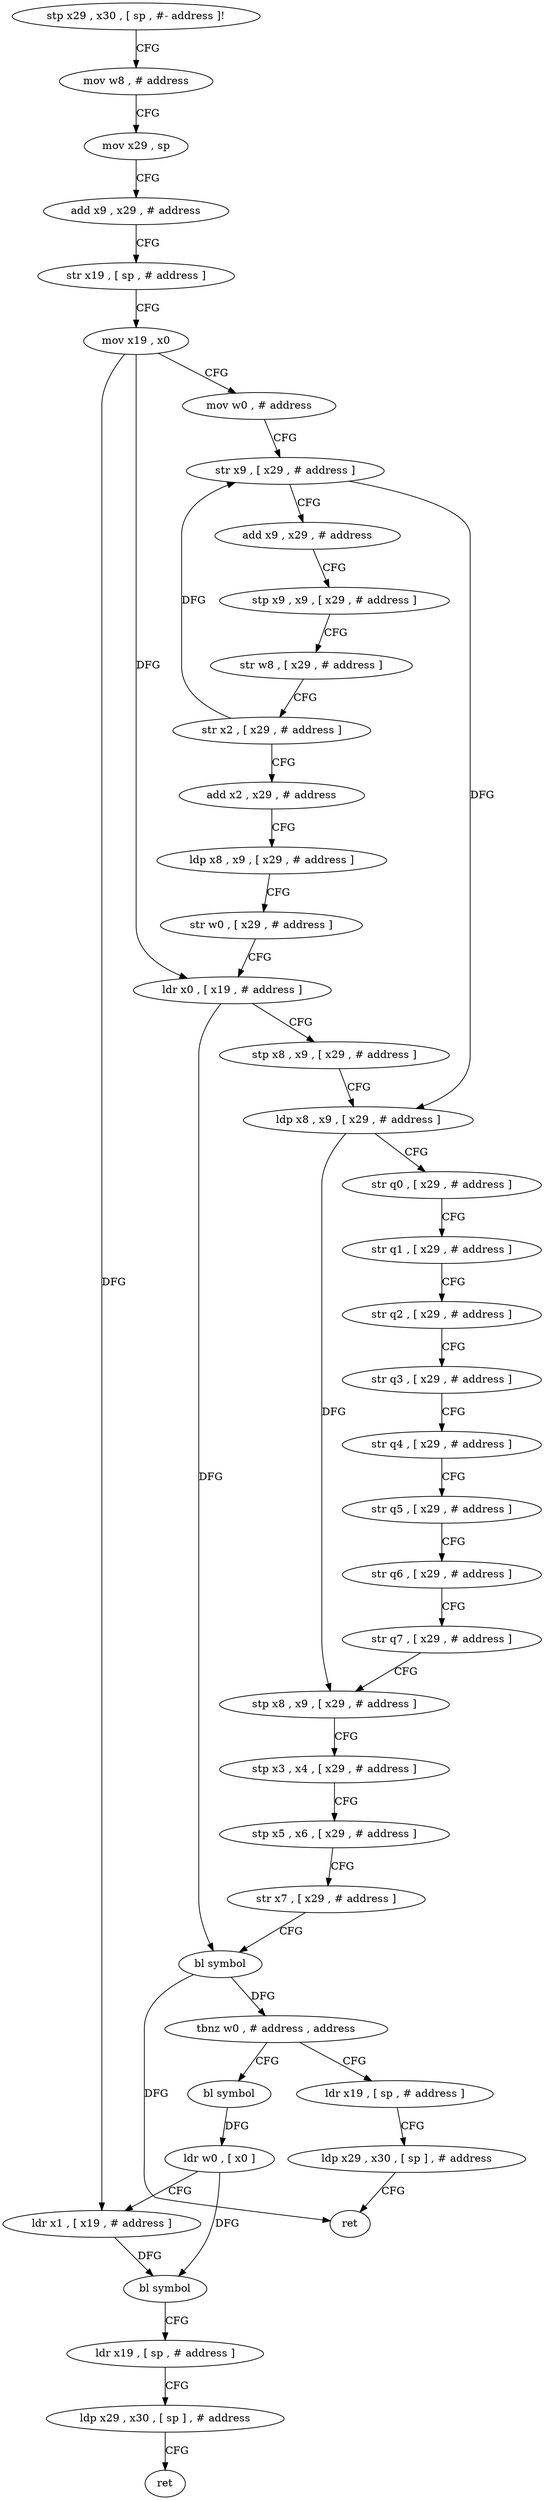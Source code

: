 digraph "func" {
"4249464" [label = "stp x29 , x30 , [ sp , #- address ]!" ]
"4249468" [label = "mov w8 , # address" ]
"4249472" [label = "mov x29 , sp" ]
"4249476" [label = "add x9 , x29 , # address" ]
"4249480" [label = "str x19 , [ sp , # address ]" ]
"4249484" [label = "mov x19 , x0" ]
"4249488" [label = "mov w0 , # address" ]
"4249492" [label = "str x9 , [ x29 , # address ]" ]
"4249496" [label = "add x9 , x29 , # address" ]
"4249500" [label = "stp x9 , x9 , [ x29 , # address ]" ]
"4249504" [label = "str w8 , [ x29 , # address ]" ]
"4249508" [label = "str x2 , [ x29 , # address ]" ]
"4249512" [label = "add x2 , x29 , # address" ]
"4249516" [label = "ldp x8 , x9 , [ x29 , # address ]" ]
"4249520" [label = "str w0 , [ x29 , # address ]" ]
"4249524" [label = "ldr x0 , [ x19 , # address ]" ]
"4249528" [label = "stp x8 , x9 , [ x29 , # address ]" ]
"4249532" [label = "ldp x8 , x9 , [ x29 , # address ]" ]
"4249536" [label = "str q0 , [ x29 , # address ]" ]
"4249540" [label = "str q1 , [ x29 , # address ]" ]
"4249544" [label = "str q2 , [ x29 , # address ]" ]
"4249548" [label = "str q3 , [ x29 , # address ]" ]
"4249552" [label = "str q4 , [ x29 , # address ]" ]
"4249556" [label = "str q5 , [ x29 , # address ]" ]
"4249560" [label = "str q6 , [ x29 , # address ]" ]
"4249564" [label = "str q7 , [ x29 , # address ]" ]
"4249568" [label = "stp x8 , x9 , [ x29 , # address ]" ]
"4249572" [label = "stp x3 , x4 , [ x29 , # address ]" ]
"4249576" [label = "stp x5 , x6 , [ x29 , # address ]" ]
"4249580" [label = "str x7 , [ x29 , # address ]" ]
"4249584" [label = "bl symbol" ]
"4249588" [label = "tbnz w0 , # address , address" ]
"4249608" [label = "bl symbol" ]
"4249592" [label = "ldr x19 , [ sp , # address ]" ]
"4249612" [label = "ldr w0 , [ x0 ]" ]
"4249616" [label = "ldr x1 , [ x19 , # address ]" ]
"4249620" [label = "bl symbol" ]
"4249624" [label = "ldr x19 , [ sp , # address ]" ]
"4249628" [label = "ldp x29 , x30 , [ sp ] , # address" ]
"4249632" [label = "ret" ]
"4249596" [label = "ldp x29 , x30 , [ sp ] , # address" ]
"4249600" [label = "ret" ]
"4249464" -> "4249468" [ label = "CFG" ]
"4249468" -> "4249472" [ label = "CFG" ]
"4249472" -> "4249476" [ label = "CFG" ]
"4249476" -> "4249480" [ label = "CFG" ]
"4249480" -> "4249484" [ label = "CFG" ]
"4249484" -> "4249488" [ label = "CFG" ]
"4249484" -> "4249524" [ label = "DFG" ]
"4249484" -> "4249616" [ label = "DFG" ]
"4249488" -> "4249492" [ label = "CFG" ]
"4249492" -> "4249496" [ label = "CFG" ]
"4249492" -> "4249532" [ label = "DFG" ]
"4249496" -> "4249500" [ label = "CFG" ]
"4249500" -> "4249504" [ label = "CFG" ]
"4249504" -> "4249508" [ label = "CFG" ]
"4249508" -> "4249512" [ label = "CFG" ]
"4249508" -> "4249492" [ label = "DFG" ]
"4249512" -> "4249516" [ label = "CFG" ]
"4249516" -> "4249520" [ label = "CFG" ]
"4249520" -> "4249524" [ label = "CFG" ]
"4249524" -> "4249528" [ label = "CFG" ]
"4249524" -> "4249584" [ label = "DFG" ]
"4249528" -> "4249532" [ label = "CFG" ]
"4249532" -> "4249536" [ label = "CFG" ]
"4249532" -> "4249568" [ label = "DFG" ]
"4249536" -> "4249540" [ label = "CFG" ]
"4249540" -> "4249544" [ label = "CFG" ]
"4249544" -> "4249548" [ label = "CFG" ]
"4249548" -> "4249552" [ label = "CFG" ]
"4249552" -> "4249556" [ label = "CFG" ]
"4249556" -> "4249560" [ label = "CFG" ]
"4249560" -> "4249564" [ label = "CFG" ]
"4249564" -> "4249568" [ label = "CFG" ]
"4249568" -> "4249572" [ label = "CFG" ]
"4249572" -> "4249576" [ label = "CFG" ]
"4249576" -> "4249580" [ label = "CFG" ]
"4249580" -> "4249584" [ label = "CFG" ]
"4249584" -> "4249588" [ label = "DFG" ]
"4249584" -> "4249600" [ label = "DFG" ]
"4249588" -> "4249608" [ label = "CFG" ]
"4249588" -> "4249592" [ label = "CFG" ]
"4249608" -> "4249612" [ label = "DFG" ]
"4249592" -> "4249596" [ label = "CFG" ]
"4249612" -> "4249616" [ label = "CFG" ]
"4249612" -> "4249620" [ label = "DFG" ]
"4249616" -> "4249620" [ label = "DFG" ]
"4249620" -> "4249624" [ label = "CFG" ]
"4249624" -> "4249628" [ label = "CFG" ]
"4249628" -> "4249632" [ label = "CFG" ]
"4249596" -> "4249600" [ label = "CFG" ]
}
